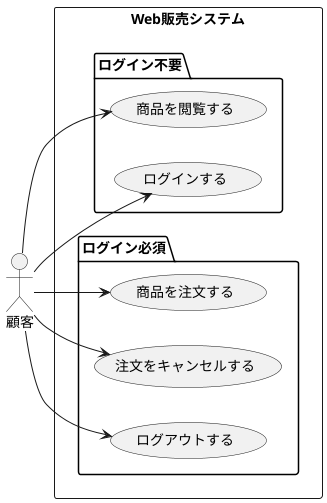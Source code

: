 @startuml Web販売システム
left to right direction

actor 顧客

rectangle Web販売システム {
  
  package "ログイン不要" {
    usecase "商品を閲覧する" as UC_Browse
    usecase "ログインする" as UC_Login
  }

  package "ログイン必須" {
    usecase "商品を注文する" as UC_Order
    usecase "注文をキャンセルする" as UC_Cancel
    usecase "ログアウトする" as UC_Logout
  }
}

顧客 --> UC_Browse
顧客 --> UC_Login
顧客 --> UC_Logout
顧客 --> UC_Order
顧客 --> UC_Cancel

@enduml
